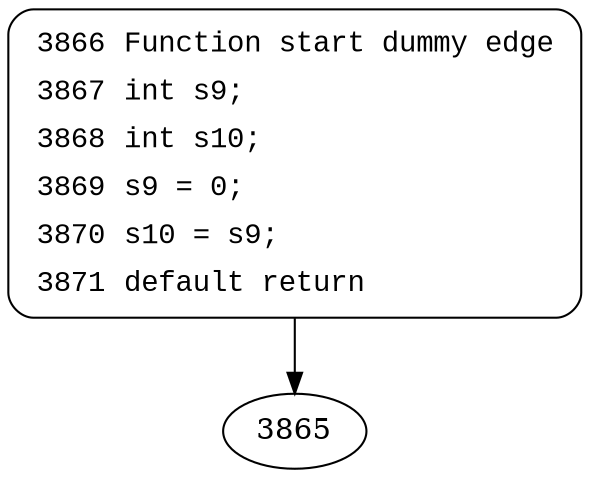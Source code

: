 digraph block4169 {
3866 [style="filled,bold" penwidth="1" fillcolor="white" fontname="Courier New" shape="Mrecord" label=<<table border="0" cellborder="0" cellpadding="3" bgcolor="white"><tr><td align="right">3866</td><td align="left">Function start dummy edge</td></tr><tr><td align="right">3867</td><td align="left">int s9;</td></tr><tr><td align="right">3868</td><td align="left">int s10;</td></tr><tr><td align="right">3869</td><td align="left">s9 = 0;</td></tr><tr><td align="right">3870</td><td align="left">s10 = s9;</td></tr><tr><td align="right">3871</td><td align="left">default return</td></tr></table>>]
3866 -> 3865[label=""]
}
